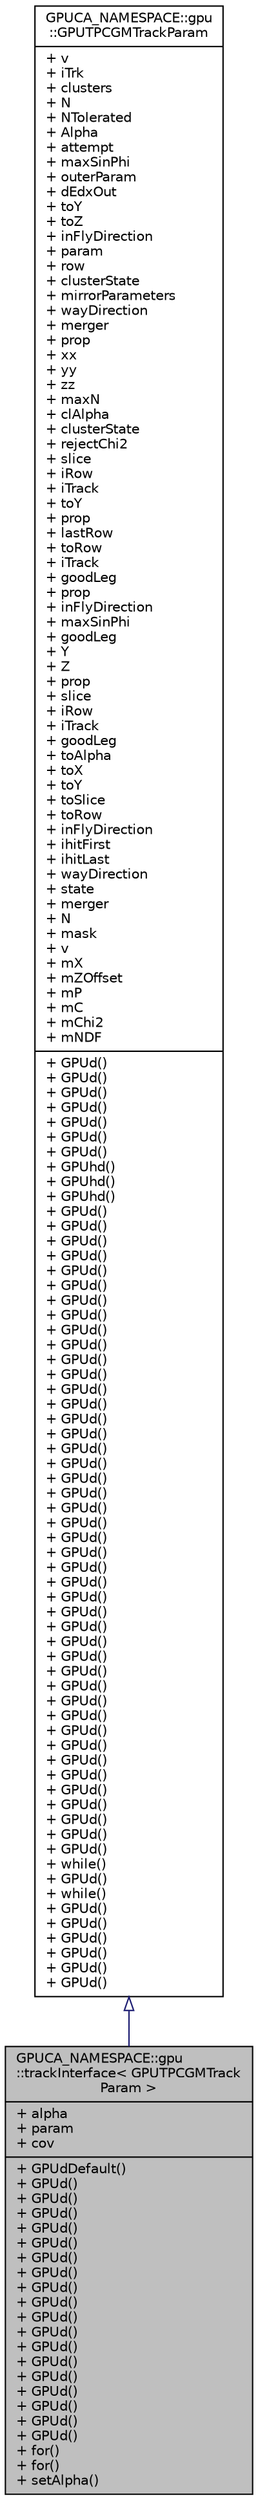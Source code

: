 digraph "GPUCA_NAMESPACE::gpu::trackInterface&lt; GPUTPCGMTrackParam &gt;"
{
 // INTERACTIVE_SVG=YES
  bgcolor="transparent";
  edge [fontname="Helvetica",fontsize="10",labelfontname="Helvetica",labelfontsize="10"];
  node [fontname="Helvetica",fontsize="10",shape=record];
  Node0 [label="{GPUCA_NAMESPACE::gpu\l::trackInterface\< GPUTPCGMTrack\lParam \>\n|+ alpha\l+ param\l+ cov\l|+ GPUdDefault()\l+ GPUd()\l+ GPUd()\l+ GPUd()\l+ GPUd()\l+ GPUd()\l+ GPUd()\l+ GPUd()\l+ GPUd()\l+ GPUd()\l+ GPUd()\l+ GPUd()\l+ GPUd()\l+ GPUd()\l+ GPUd()\l+ GPUd()\l+ GPUd()\l+ GPUd()\l+ GPUd()\l+ for()\l+ for()\l+ setAlpha()\l}",height=0.2,width=0.4,color="black", fillcolor="grey75", style="filled", fontcolor="black"];
  Node1 -> Node0 [dir="back",color="midnightblue",fontsize="10",style="solid",arrowtail="onormal",fontname="Helvetica"];
  Node1 [label="{GPUCA_NAMESPACE::gpu\l::GPUTPCGMTrackParam\n|+ v\l+ iTrk\l+ clusters\l+ N\l+ NTolerated\l+ Alpha\l+ attempt\l+ maxSinPhi\l+ outerParam\l+ dEdxOut\l+ toY\l+ toZ\l+ inFlyDirection\l+ param\l+ row\l+ clusterState\l+ mirrorParameters\l+ wayDirection\l+ merger\l+ prop\l+ xx\l+ yy\l+ zz\l+ maxN\l+ clAlpha\l+ clusterState\l+ rejectChi2\l+ slice\l+ iRow\l+ iTrack\l+ toY\l+ prop\l+ lastRow\l+ toRow\l+ iTrack\l+ goodLeg\l+ prop\l+ inFlyDirection\l+ maxSinPhi\l+ goodLeg\l+ Y\l+ Z\l+ prop\l+ slice\l+ iRow\l+ iTrack\l+ goodLeg\l+ toAlpha\l+ toX\l+ toY\l+ toSlice\l+ toRow\l+ inFlyDirection\l+ ihitFirst\l+ ihitLast\l+ wayDirection\l+ state\l+ merger\l+ N\l+ mask\l+ v\l+ mX\l+ mZOffset\l+ mP\l+ mC\l+ mChi2\l+ mNDF\l|+ GPUd()\l+ GPUd()\l+ GPUd()\l+ GPUd()\l+ GPUd()\l+ GPUd()\l+ GPUd()\l+ GPUhd()\l+ GPUhd()\l+ GPUhd()\l+ GPUd()\l+ GPUd()\l+ GPUd()\l+ GPUd()\l+ GPUd()\l+ GPUd()\l+ GPUd()\l+ GPUd()\l+ GPUd()\l+ GPUd()\l+ GPUd()\l+ GPUd()\l+ GPUd()\l+ GPUd()\l+ GPUd()\l+ GPUd()\l+ GPUd()\l+ GPUd()\l+ GPUd()\l+ GPUd()\l+ GPUd()\l+ GPUd()\l+ GPUd()\l+ GPUd()\l+ GPUd()\l+ GPUd()\l+ GPUd()\l+ GPUd()\l+ GPUd()\l+ GPUd()\l+ GPUd()\l+ GPUd()\l+ GPUd()\l+ GPUd()\l+ GPUd()\l+ GPUd()\l+ GPUd()\l+ GPUd()\l+ GPUd()\l+ GPUd()\l+ GPUd()\l+ GPUd()\l+ GPUd()\l+ GPUd()\l+ while()\l+ GPUd()\l+ while()\l+ GPUd()\l+ GPUd()\l+ GPUd()\l+ GPUd()\l+ GPUd()\l+ GPUd()\l}",height=0.2,width=0.4,color="black",URL="$df/df6/classGPUCA__NAMESPACE_1_1gpu_1_1GPUTPCGMTrackParam.html"];
}
